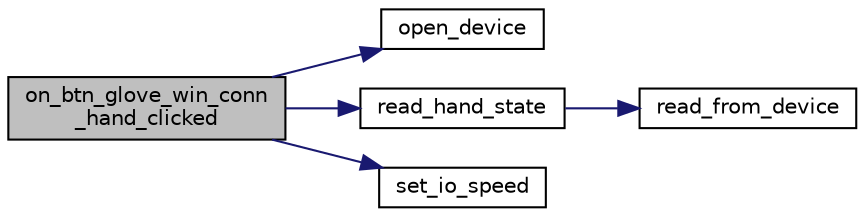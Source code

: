 digraph "on_btn_glove_win_conn_hand_clicked"
{
  edge [fontname="Helvetica",fontsize="10",labelfontname="Helvetica",labelfontsize="10"];
  node [fontname="Helvetica",fontsize="10",shape=record];
  rankdir="LR";
  Node40 [label="on_btn_glove_win_conn\l_hand_clicked",height=0.2,width=0.4,color="black", fillcolor="grey75", style="filled", fontcolor="black"];
  Node40 -> Node41 [color="midnightblue",fontsize="10",style="solid",fontname="Helvetica"];
  Node41 [label="open_device",height=0.2,width=0.4,color="black", fillcolor="white", style="filled",URL="$Hand_8c.html#a9f9f0a7f9864206da40ff2138734bb95",tooltip="Open device for communication. "];
  Node40 -> Node42 [color="midnightblue",fontsize="10",style="solid",fontname="Helvetica"];
  Node42 [label="read_hand_state",height=0.2,width=0.4,color="black", fillcolor="white", style="filled",URL="$main_8c.html#a4dcd2fee715efe4521a6e4ff95af2607",tooltip="Read servo positions from hand. "];
  Node42 -> Node43 [color="midnightblue",fontsize="10",style="solid",fontname="Helvetica"];
  Node43 [label="read_from_device",height=0.2,width=0.4,color="black", fillcolor="white", style="filled",URL="$Hand_8c.html#aa3b99a67181923f3d668d7f2537251d9",tooltip="Reads data from connected device via serial line. "];
  Node40 -> Node44 [color="midnightblue",fontsize="10",style="solid",fontname="Helvetica"];
  Node44 [label="set_io_speed",height=0.2,width=0.4,color="black", fillcolor="white", style="filled",URL="$Hand_8c.html#af89dee82accc54acc7c5c30425de43aa",tooltip="Sets I/O baud rate and RTS, DTR flags. "];
}
